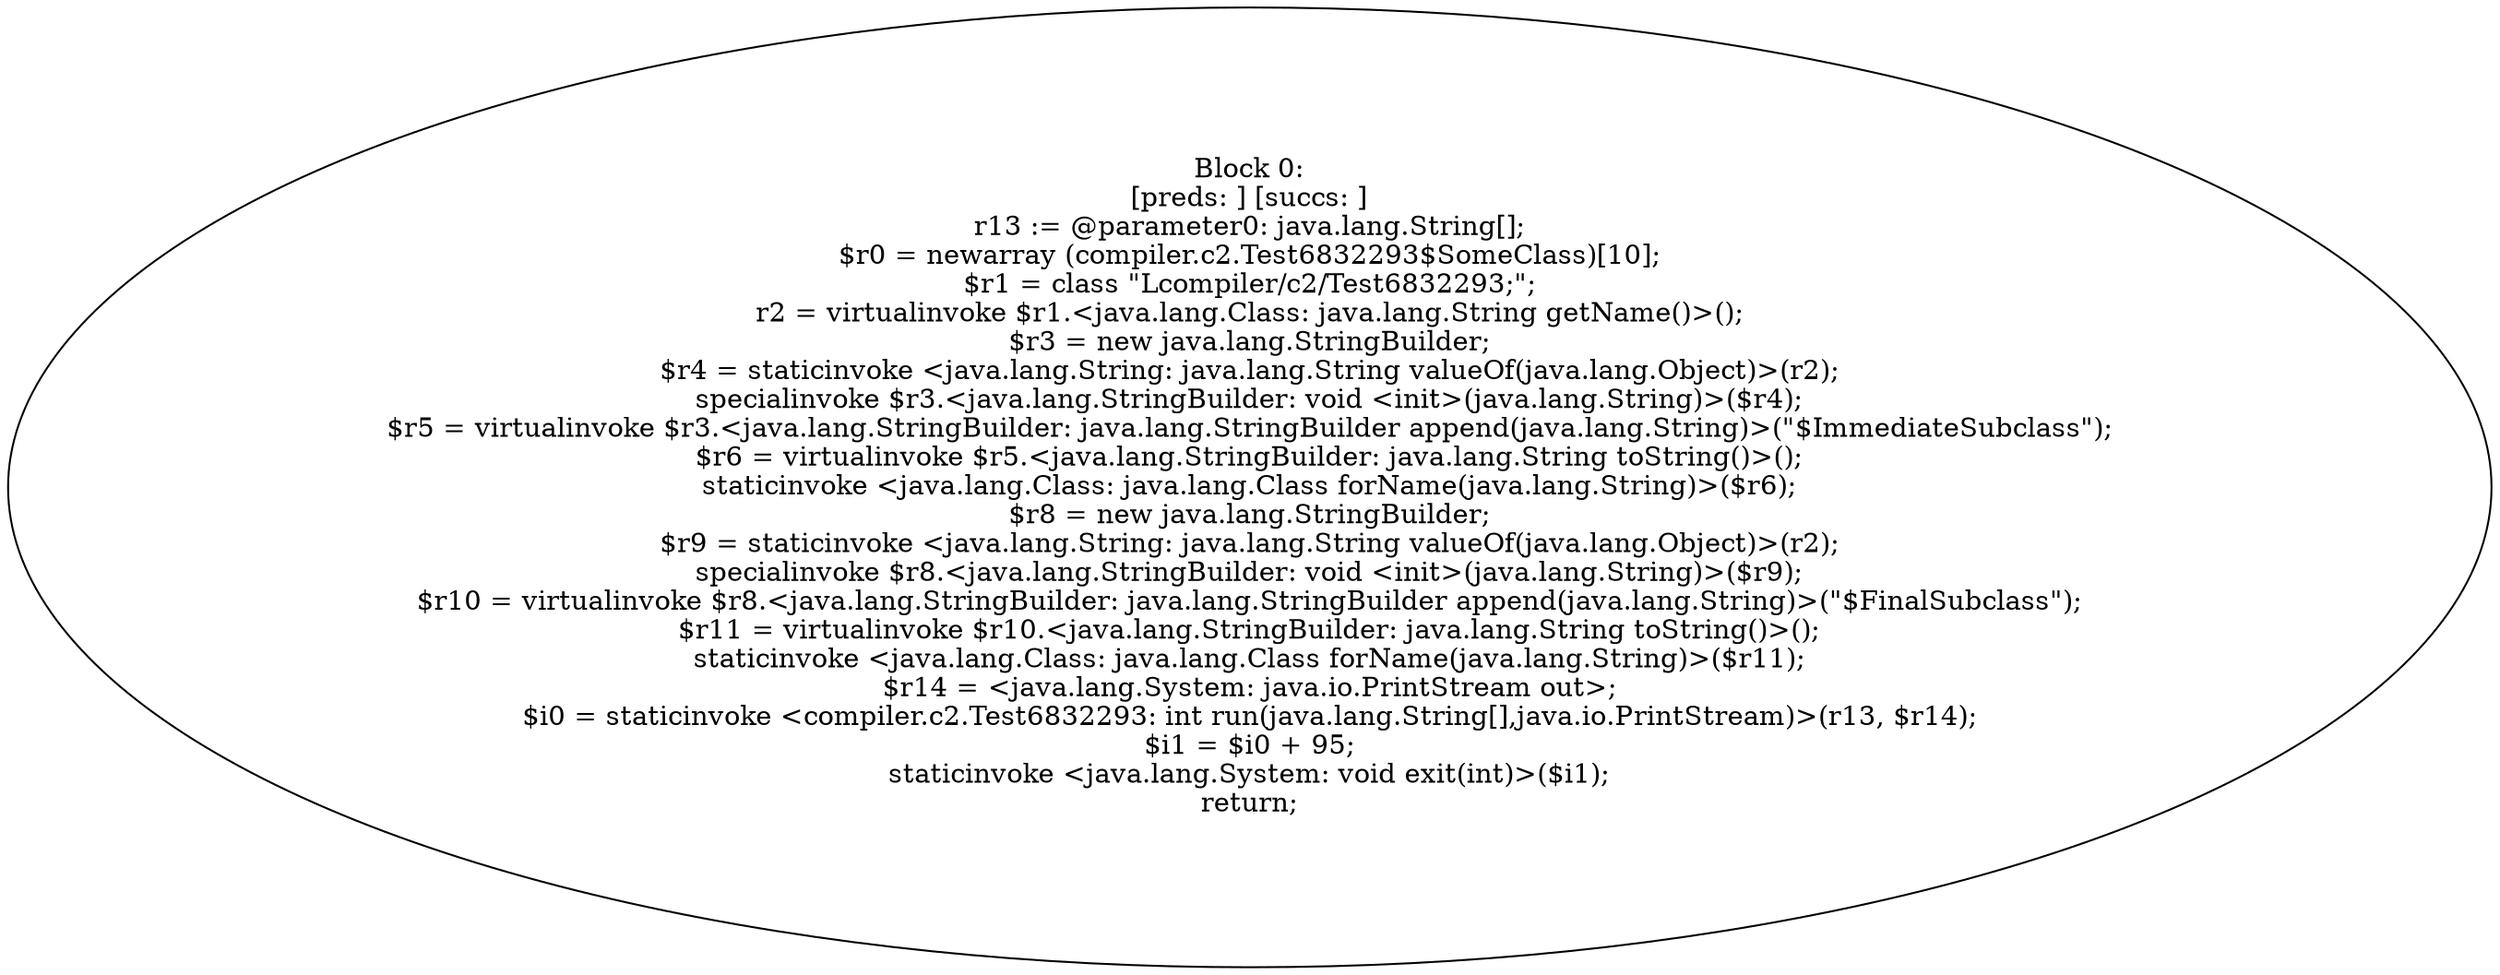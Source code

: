 digraph "unitGraph" {
    "Block 0:
[preds: ] [succs: ]
r13 := @parameter0: java.lang.String[];
$r0 = newarray (compiler.c2.Test6832293$SomeClass)[10];
$r1 = class \"Lcompiler/c2/Test6832293;\";
r2 = virtualinvoke $r1.<java.lang.Class: java.lang.String getName()>();
$r3 = new java.lang.StringBuilder;
$r4 = staticinvoke <java.lang.String: java.lang.String valueOf(java.lang.Object)>(r2);
specialinvoke $r3.<java.lang.StringBuilder: void <init>(java.lang.String)>($r4);
$r5 = virtualinvoke $r3.<java.lang.StringBuilder: java.lang.StringBuilder append(java.lang.String)>(\"$ImmediateSubclass\");
$r6 = virtualinvoke $r5.<java.lang.StringBuilder: java.lang.String toString()>();
staticinvoke <java.lang.Class: java.lang.Class forName(java.lang.String)>($r6);
$r8 = new java.lang.StringBuilder;
$r9 = staticinvoke <java.lang.String: java.lang.String valueOf(java.lang.Object)>(r2);
specialinvoke $r8.<java.lang.StringBuilder: void <init>(java.lang.String)>($r9);
$r10 = virtualinvoke $r8.<java.lang.StringBuilder: java.lang.StringBuilder append(java.lang.String)>(\"$FinalSubclass\");
$r11 = virtualinvoke $r10.<java.lang.StringBuilder: java.lang.String toString()>();
staticinvoke <java.lang.Class: java.lang.Class forName(java.lang.String)>($r11);
$r14 = <java.lang.System: java.io.PrintStream out>;
$i0 = staticinvoke <compiler.c2.Test6832293: int run(java.lang.String[],java.io.PrintStream)>(r13, $r14);
$i1 = $i0 + 95;
staticinvoke <java.lang.System: void exit(int)>($i1);
return;
"
}
